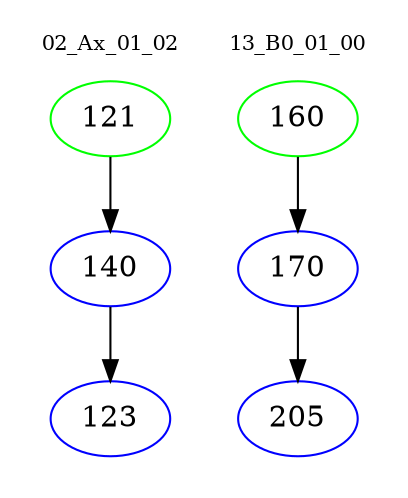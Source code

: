digraph{
subgraph cluster_0 {
color = white
label = "02_Ax_01_02";
fontsize=10;
T0_121 [label="121", color="green"]
T0_121 -> T0_140 [color="black"]
T0_140 [label="140", color="blue"]
T0_140 -> T0_123 [color="black"]
T0_123 [label="123", color="blue"]
}
subgraph cluster_1 {
color = white
label = "13_B0_01_00";
fontsize=10;
T1_160 [label="160", color="green"]
T1_160 -> T1_170 [color="black"]
T1_170 [label="170", color="blue"]
T1_170 -> T1_205 [color="black"]
T1_205 [label="205", color="blue"]
}
}
